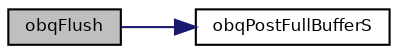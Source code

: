 digraph "obqFlush"
{
  bgcolor="transparent";
  edge [fontname="Helvetica",fontsize="8",labelfontname="Helvetica",labelfontsize="8"];
  node [fontname="Helvetica",fontsize="8",shape=record];
  rankdir="LR";
  Node33 [label="obqFlush",height=0.2,width=0.4,color="black", fillcolor="grey75", style="filled", fontcolor="black"];
  Node33 -> Node34 [color="midnightblue",fontsize="8",style="solid",fontname="Helvetica"];
  Node34 [label="obqPostFullBufferS",height=0.2,width=0.4,color="black",URL="$group___h_a_l___b_u_f_f_e_r_s.html#ga76b1e20bacea1453e16338e6fd12e6cf",tooltip="Posts a new filled buffer to the queue. "];
}
